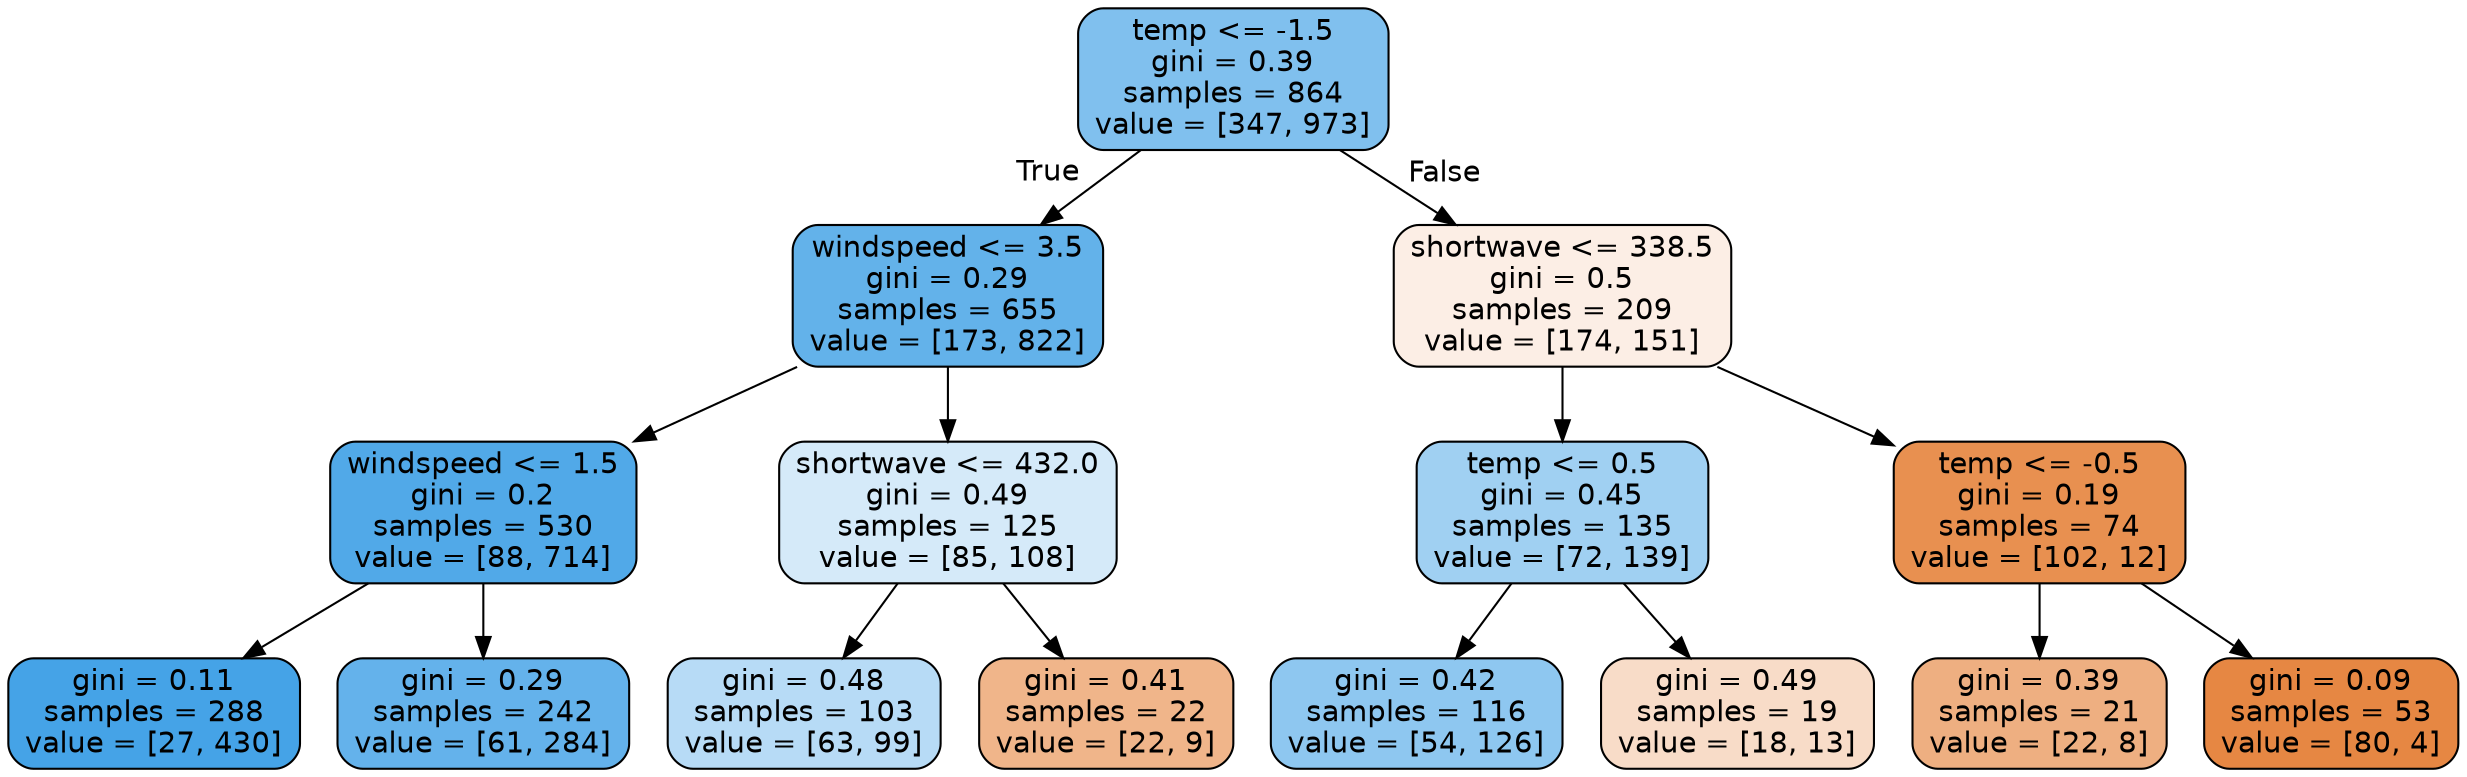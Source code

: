 digraph Tree {
node [shape=box, style="filled, rounded", color="black", fontname="helvetica"] ;
edge [fontname="helvetica"] ;
0 [label="temp <= -1.5\ngini = 0.39\nsamples = 864\nvalue = [347, 973]", fillcolor="#80c0ee"] ;
1 [label="windspeed <= 3.5\ngini = 0.29\nsamples = 655\nvalue = [173, 822]", fillcolor="#63b2ea"] ;
0 -> 1 [labeldistance=2.5, labelangle=45, headlabel="True"] ;
2 [label="windspeed <= 1.5\ngini = 0.2\nsamples = 530\nvalue = [88, 714]", fillcolor="#51a9e8"] ;
1 -> 2 ;
3 [label="gini = 0.11\nsamples = 288\nvalue = [27, 430]", fillcolor="#45a3e7"] ;
2 -> 3 ;
4 [label="gini = 0.29\nsamples = 242\nvalue = [61, 284]", fillcolor="#64b2eb"] ;
2 -> 4 ;
5 [label="shortwave <= 432.0\ngini = 0.49\nsamples = 125\nvalue = [85, 108]", fillcolor="#d5eaf9"] ;
1 -> 5 ;
6 [label="gini = 0.48\nsamples = 103\nvalue = [63, 99]", fillcolor="#b7dbf6"] ;
5 -> 6 ;
7 [label="gini = 0.41\nsamples = 22\nvalue = [22, 9]", fillcolor="#f0b58a"] ;
5 -> 7 ;
8 [label="shortwave <= 338.5\ngini = 0.5\nsamples = 209\nvalue = [174, 151]", fillcolor="#fceee5"] ;
0 -> 8 [labeldistance=2.5, labelangle=-45, headlabel="False"] ;
9 [label="temp <= 0.5\ngini = 0.45\nsamples = 135\nvalue = [72, 139]", fillcolor="#a0d0f2"] ;
8 -> 9 ;
10 [label="gini = 0.42\nsamples = 116\nvalue = [54, 126]", fillcolor="#8ec7f0"] ;
9 -> 10 ;
11 [label="gini = 0.49\nsamples = 19\nvalue = [18, 13]", fillcolor="#f8dcc8"] ;
9 -> 11 ;
12 [label="temp <= -0.5\ngini = 0.19\nsamples = 74\nvalue = [102, 12]", fillcolor="#e89050"] ;
8 -> 12 ;
13 [label="gini = 0.39\nsamples = 21\nvalue = [22, 8]", fillcolor="#eeaf81"] ;
12 -> 13 ;
14 [label="gini = 0.09\nsamples = 53\nvalue = [80, 4]", fillcolor="#e68743"] ;
12 -> 14 ;
}